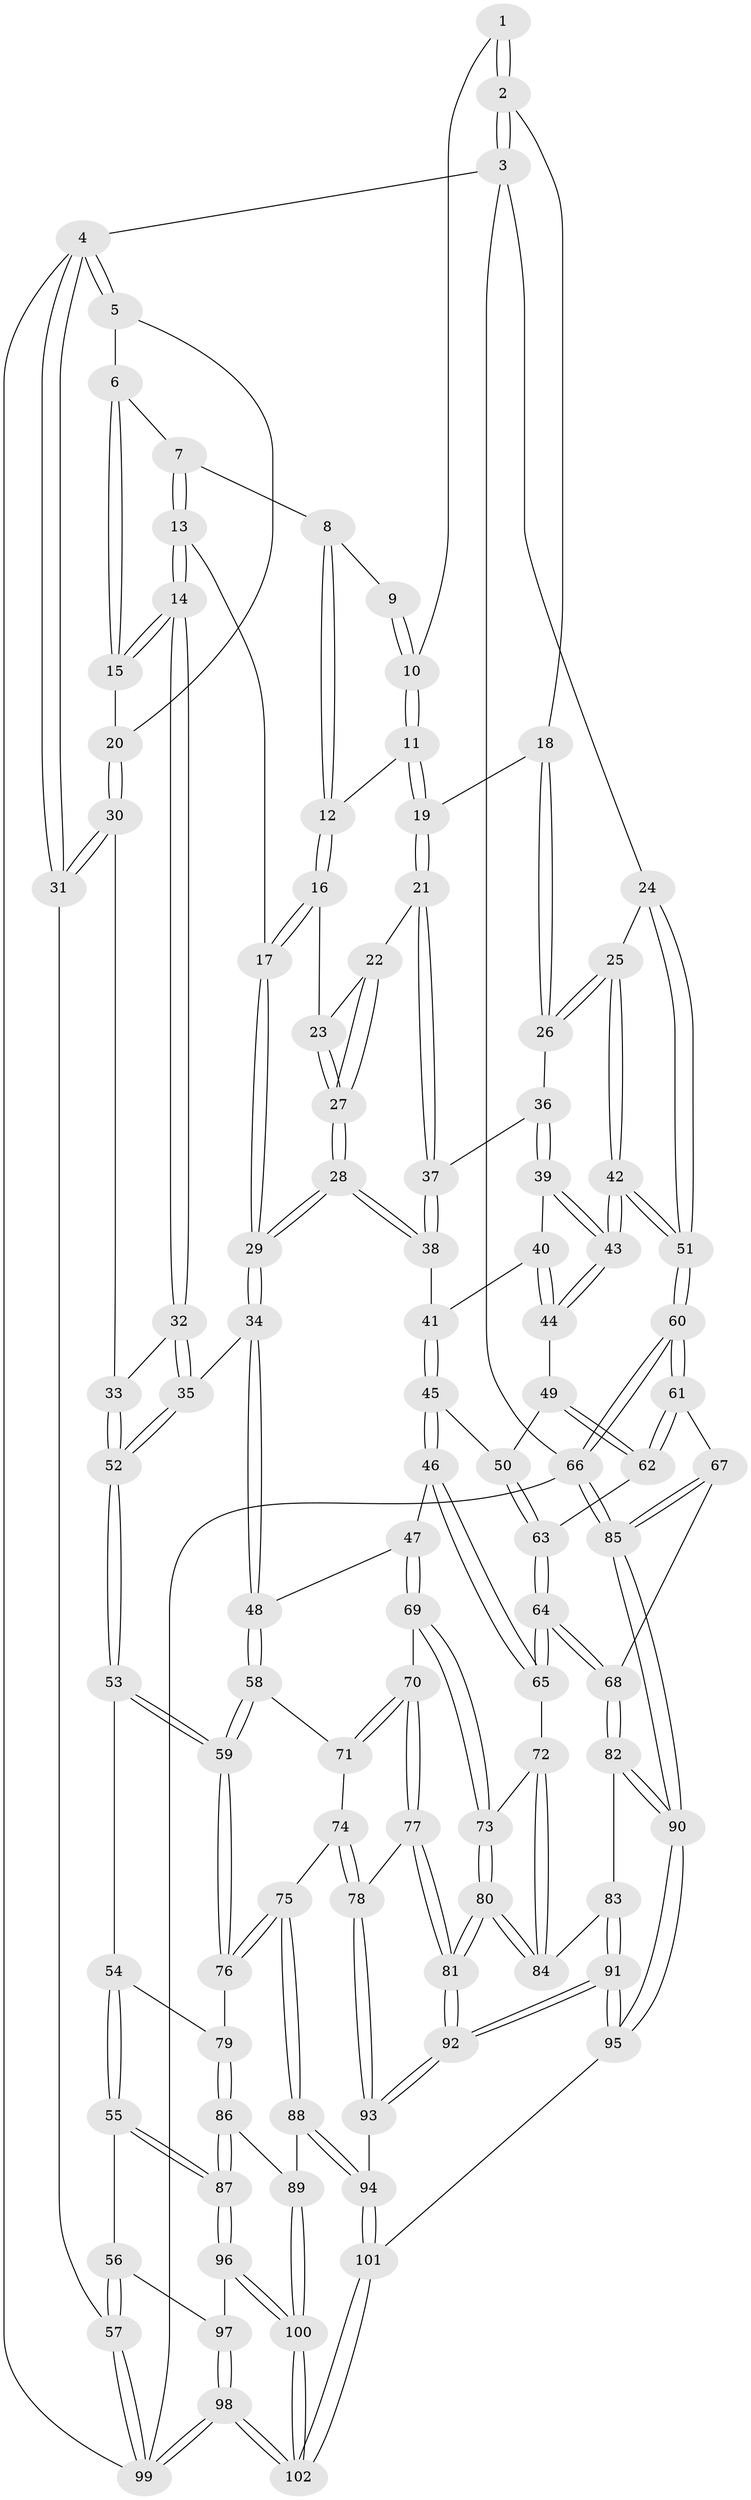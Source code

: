 // Generated by graph-tools (version 1.1) at 2025/00/03/09/25 05:00:51]
// undirected, 102 vertices, 252 edges
graph export_dot {
graph [start="1"]
  node [color=gray90,style=filled];
  1 [pos="+0.8082972013510096+0"];
  2 [pos="+1+0"];
  3 [pos="+1+0"];
  4 [pos="+0+0"];
  5 [pos="+0+0"];
  6 [pos="+0.2782890382138055+0"];
  7 [pos="+0.31027262564521946+0"];
  8 [pos="+0.4383802184803113+0"];
  9 [pos="+0.5045402186199217+0"];
  10 [pos="+0.6311209237205209+0.07268983916692781"];
  11 [pos="+0.6140128274838771+0.11267009056835876"];
  12 [pos="+0.5319955988348815+0.08512344680859833"];
  13 [pos="+0.3592037263099634+0.15689267053041328"];
  14 [pos="+0.2816340784891148+0.21543705006739186"];
  15 [pos="+0.20548798101137294+0.1229248173345045"];
  16 [pos="+0.4771516015231264+0.16187620667533548"];
  17 [pos="+0.4099974333143601+0.17858489313826284"];
  18 [pos="+0.9791129809389334+0"];
  19 [pos="+0.6700440839910276+0.17856529583616418"];
  20 [pos="+0.10713316317338956+0.16140403699735137"];
  21 [pos="+0.672664098187666+0.20012192699000084"];
  22 [pos="+0.559718994180884+0.23983959004191616"];
  23 [pos="+0.486747939250382+0.17239273927461585"];
  24 [pos="+1+0.03253474721823855"];
  25 [pos="+0.8773451369525503+0.2878543139343358"];
  26 [pos="+0.8403476635302041+0.2670723495402937"];
  27 [pos="+0.48294488913949374+0.3884263442996809"];
  28 [pos="+0.47006620406085+0.4159412728690951"];
  29 [pos="+0.45891308265092823+0.42108757163076355"];
  30 [pos="+0.059600550010740536+0.3643577341482325"];
  31 [pos="+0+0.4084795253804054"];
  32 [pos="+0.21001888628532228+0.3640181292169283"];
  33 [pos="+0.07762939095702917+0.36764441391740277"];
  34 [pos="+0.4079518803310083+0.46819484503034486"];
  35 [pos="+0.38281749651090924+0.4647525624123331"];
  36 [pos="+0.8104448852722463+0.27418201391774755"];
  37 [pos="+0.69547258049827+0.22738335944369215"];
  38 [pos="+0.6038936837960045+0.4092929881394849"];
  39 [pos="+0.7691711869791913+0.3766780194880011"];
  40 [pos="+0.7194263877377962+0.43643182200811376"];
  41 [pos="+0.6858640163303502+0.45013266226376697"];
  42 [pos="+1+0.5167309025147826"];
  43 [pos="+0.970470926190388+0.5360226004170441"];
  44 [pos="+0.920601222706583+0.5568566422063469"];
  45 [pos="+0.6926362576219586+0.6147159195566813"];
  46 [pos="+0.6051140611909556+0.6483877512274163"];
  47 [pos="+0.5564834840544545+0.6552953469596772"];
  48 [pos="+0.4649516539768197+0.5938861496062127"];
  49 [pos="+0.902090322440657+0.5716703932528507"];
  50 [pos="+0.7263487980643138+0.6259850697122671"];
  51 [pos="+1+0.5407984463599169"];
  52 [pos="+0.1980576045697791+0.6715911819518751"];
  53 [pos="+0.18985472116207178+0.6953278460697226"];
  54 [pos="+0.15816359064893978+0.7123242759546576"];
  55 [pos="+0.06552442066408766+0.7488782916940153"];
  56 [pos="+0+0.7380807850871424"];
  57 [pos="+0+0.7097910100007301"];
  58 [pos="+0.36918179459528355+0.7273946661315273"];
  59 [pos="+0.33412003870201407+0.7637646701151709"];
  60 [pos="+1+0.7925940852700021"];
  61 [pos="+0.8683622173175748+0.7638676231389262"];
  62 [pos="+0.8683281674269888+0.7343801279365877"];
  63 [pos="+0.7381522052295063+0.6599097945034098"];
  64 [pos="+0.7648199816552437+0.7944964366045931"];
  65 [pos="+0.6952153753654814+0.7963019843670898"];
  66 [pos="+1+1"];
  67 [pos="+0.8533677909525584+0.7793857381405578"];
  68 [pos="+0.7886324773087307+0.8140127055737549"];
  69 [pos="+0.5508015846651737+0.7404121497896489"];
  70 [pos="+0.5312369319045767+0.7695072883440498"];
  71 [pos="+0.4810722109254409+0.7829995468093206"];
  72 [pos="+0.6941690793441756+0.7969235517391776"];
  73 [pos="+0.616119116538754+0.8089694768506879"];
  74 [pos="+0.44859643539180466+0.8052246466179986"];
  75 [pos="+0.35081365073111054+0.8235442873810223"];
  76 [pos="+0.34281319160048324+0.8085480954586524"];
  77 [pos="+0.5285900889877913+0.7875673360482711"];
  78 [pos="+0.4914137905891466+0.8730547565594204"];
  79 [pos="+0.2404403960396641+0.8501806297477938"];
  80 [pos="+0.6128454769191054+0.8796001536300937"];
  81 [pos="+0.5924789777797533+0.9077586710526913"];
  82 [pos="+0.789055866133782+0.8405606706784443"];
  83 [pos="+0.6927821719220202+0.8853589913484697"];
  84 [pos="+0.6674511388366648+0.8702051948258732"];
  85 [pos="+1+1"];
  86 [pos="+0.22131911047640065+0.8733443465362648"];
  87 [pos="+0.16781346453687004+0.9060136646363705"];
  88 [pos="+0.36399575624876485+0.8836383029689834"];
  89 [pos="+0.32730790638351476+0.913156386283226"];
  90 [pos="+0.9410335125327313+1"];
  91 [pos="+0.6931515363306485+1"];
  92 [pos="+0.581078409596494+0.9352985841384369"];
  93 [pos="+0.4834692935598469+0.9104516886966904"];
  94 [pos="+0.43157345557599724+0.9286188981997598"];
  95 [pos="+0.7427104333938989+1"];
  96 [pos="+0.16907010336712305+0.9177162106871419"];
  97 [pos="+0.06691512508556376+0.9455814140995552"];
  98 [pos="+0+1"];
  99 [pos="+0+1"];
  100 [pos="+0.2170924119024013+1"];
  101 [pos="+0.4201139726958511+1"];
  102 [pos="+0.18955743987421073+1"];
  1 -- 2;
  1 -- 2;
  1 -- 10;
  2 -- 3;
  2 -- 3;
  2 -- 18;
  3 -- 4;
  3 -- 24;
  3 -- 66;
  4 -- 5;
  4 -- 5;
  4 -- 31;
  4 -- 31;
  4 -- 99;
  5 -- 6;
  5 -- 20;
  6 -- 7;
  6 -- 15;
  6 -- 15;
  7 -- 8;
  7 -- 13;
  7 -- 13;
  8 -- 9;
  8 -- 12;
  8 -- 12;
  9 -- 10;
  9 -- 10;
  10 -- 11;
  10 -- 11;
  11 -- 12;
  11 -- 19;
  11 -- 19;
  12 -- 16;
  12 -- 16;
  13 -- 14;
  13 -- 14;
  13 -- 17;
  14 -- 15;
  14 -- 15;
  14 -- 32;
  14 -- 32;
  15 -- 20;
  16 -- 17;
  16 -- 17;
  16 -- 23;
  17 -- 29;
  17 -- 29;
  18 -- 19;
  18 -- 26;
  18 -- 26;
  19 -- 21;
  19 -- 21;
  20 -- 30;
  20 -- 30;
  21 -- 22;
  21 -- 37;
  21 -- 37;
  22 -- 23;
  22 -- 27;
  22 -- 27;
  23 -- 27;
  23 -- 27;
  24 -- 25;
  24 -- 51;
  24 -- 51;
  25 -- 26;
  25 -- 26;
  25 -- 42;
  25 -- 42;
  26 -- 36;
  27 -- 28;
  27 -- 28;
  28 -- 29;
  28 -- 29;
  28 -- 38;
  28 -- 38;
  29 -- 34;
  29 -- 34;
  30 -- 31;
  30 -- 31;
  30 -- 33;
  31 -- 57;
  32 -- 33;
  32 -- 35;
  32 -- 35;
  33 -- 52;
  33 -- 52;
  34 -- 35;
  34 -- 48;
  34 -- 48;
  35 -- 52;
  35 -- 52;
  36 -- 37;
  36 -- 39;
  36 -- 39;
  37 -- 38;
  37 -- 38;
  38 -- 41;
  39 -- 40;
  39 -- 43;
  39 -- 43;
  40 -- 41;
  40 -- 44;
  40 -- 44;
  41 -- 45;
  41 -- 45;
  42 -- 43;
  42 -- 43;
  42 -- 51;
  42 -- 51;
  43 -- 44;
  43 -- 44;
  44 -- 49;
  45 -- 46;
  45 -- 46;
  45 -- 50;
  46 -- 47;
  46 -- 65;
  46 -- 65;
  47 -- 48;
  47 -- 69;
  47 -- 69;
  48 -- 58;
  48 -- 58;
  49 -- 50;
  49 -- 62;
  49 -- 62;
  50 -- 63;
  50 -- 63;
  51 -- 60;
  51 -- 60;
  52 -- 53;
  52 -- 53;
  53 -- 54;
  53 -- 59;
  53 -- 59;
  54 -- 55;
  54 -- 55;
  54 -- 79;
  55 -- 56;
  55 -- 87;
  55 -- 87;
  56 -- 57;
  56 -- 57;
  56 -- 97;
  57 -- 99;
  57 -- 99;
  58 -- 59;
  58 -- 59;
  58 -- 71;
  59 -- 76;
  59 -- 76;
  60 -- 61;
  60 -- 61;
  60 -- 66;
  60 -- 66;
  61 -- 62;
  61 -- 62;
  61 -- 67;
  62 -- 63;
  63 -- 64;
  63 -- 64;
  64 -- 65;
  64 -- 65;
  64 -- 68;
  64 -- 68;
  65 -- 72;
  66 -- 85;
  66 -- 85;
  66 -- 99;
  67 -- 68;
  67 -- 85;
  67 -- 85;
  68 -- 82;
  68 -- 82;
  69 -- 70;
  69 -- 73;
  69 -- 73;
  70 -- 71;
  70 -- 71;
  70 -- 77;
  70 -- 77;
  71 -- 74;
  72 -- 73;
  72 -- 84;
  72 -- 84;
  73 -- 80;
  73 -- 80;
  74 -- 75;
  74 -- 78;
  74 -- 78;
  75 -- 76;
  75 -- 76;
  75 -- 88;
  75 -- 88;
  76 -- 79;
  77 -- 78;
  77 -- 81;
  77 -- 81;
  78 -- 93;
  78 -- 93;
  79 -- 86;
  79 -- 86;
  80 -- 81;
  80 -- 81;
  80 -- 84;
  80 -- 84;
  81 -- 92;
  81 -- 92;
  82 -- 83;
  82 -- 90;
  82 -- 90;
  83 -- 84;
  83 -- 91;
  83 -- 91;
  85 -- 90;
  85 -- 90;
  86 -- 87;
  86 -- 87;
  86 -- 89;
  87 -- 96;
  87 -- 96;
  88 -- 89;
  88 -- 94;
  88 -- 94;
  89 -- 100;
  89 -- 100;
  90 -- 95;
  90 -- 95;
  91 -- 92;
  91 -- 92;
  91 -- 95;
  91 -- 95;
  92 -- 93;
  92 -- 93;
  93 -- 94;
  94 -- 101;
  94 -- 101;
  95 -- 101;
  96 -- 97;
  96 -- 100;
  96 -- 100;
  97 -- 98;
  97 -- 98;
  98 -- 99;
  98 -- 99;
  98 -- 102;
  98 -- 102;
  100 -- 102;
  100 -- 102;
  101 -- 102;
  101 -- 102;
}
